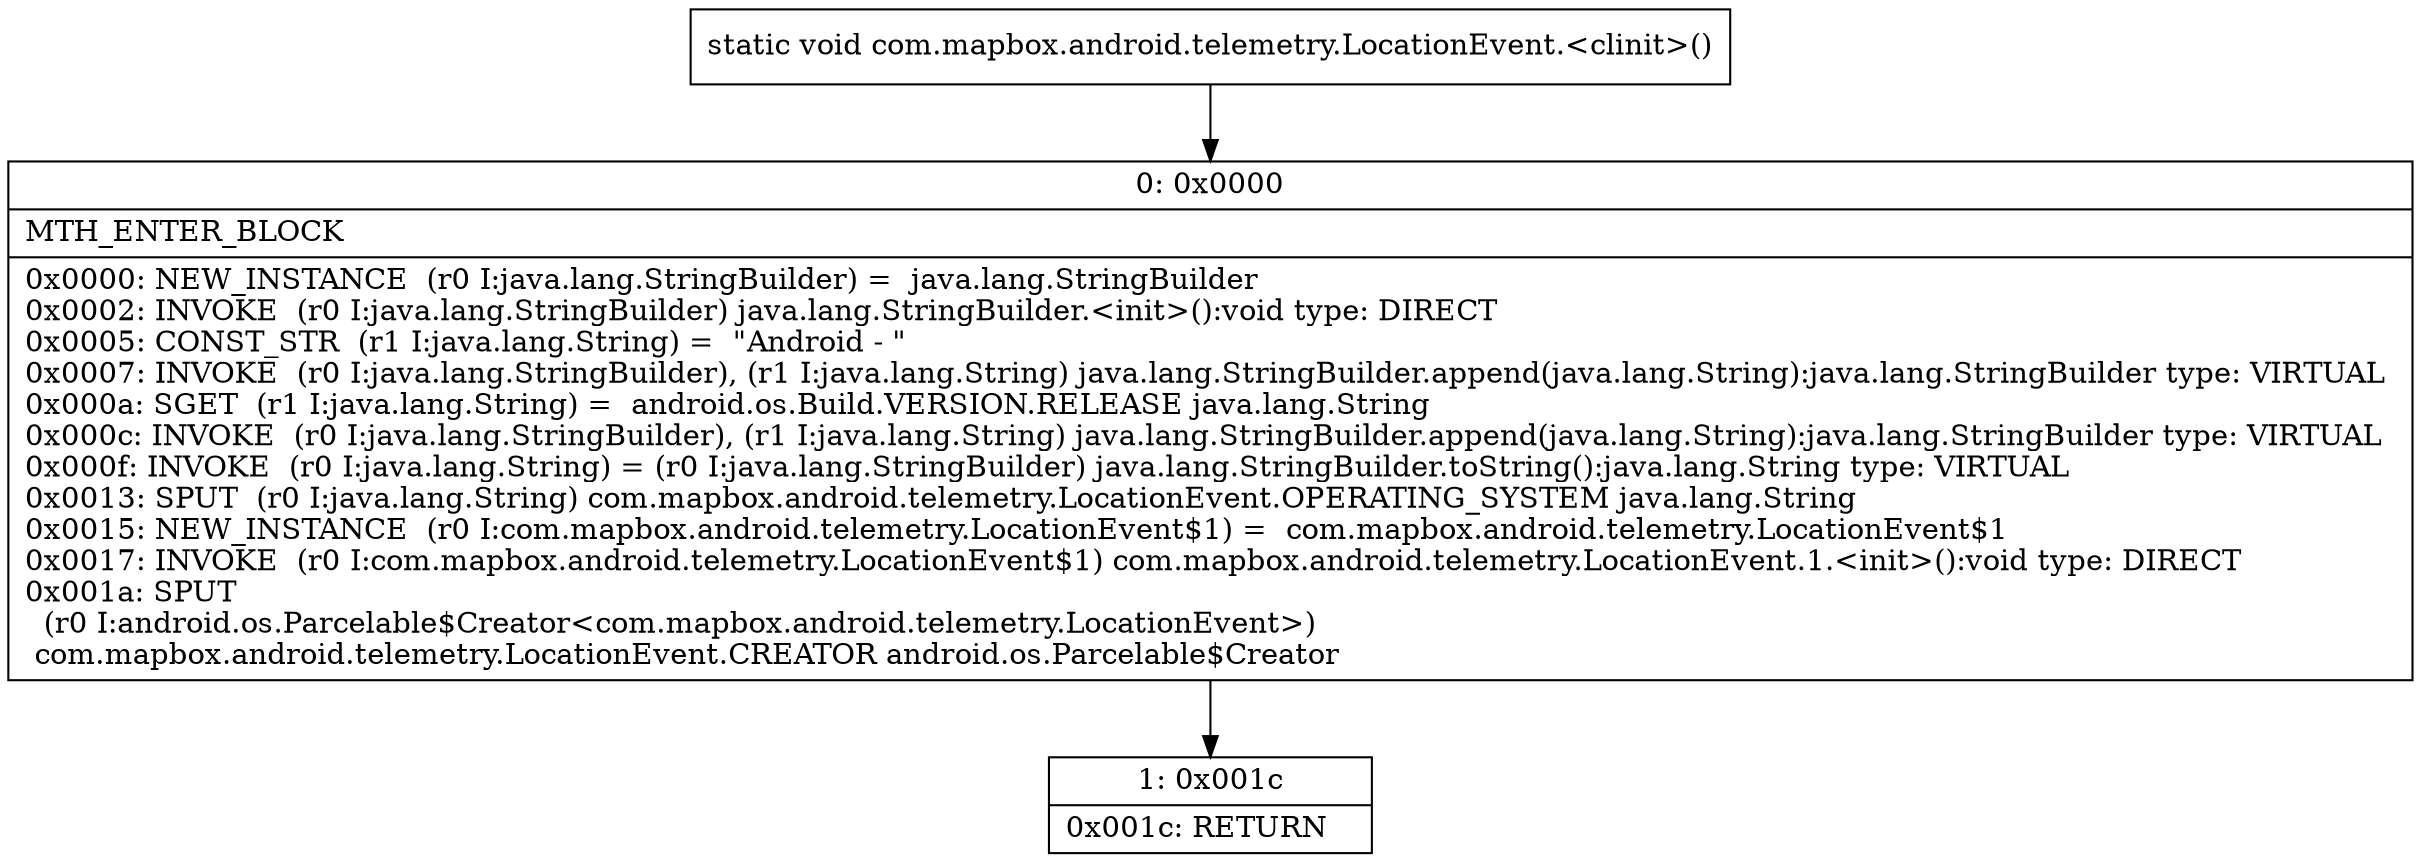 digraph "CFG forcom.mapbox.android.telemetry.LocationEvent.\<clinit\>()V" {
Node_0 [shape=record,label="{0\:\ 0x0000|MTH_ENTER_BLOCK\l|0x0000: NEW_INSTANCE  (r0 I:java.lang.StringBuilder) =  java.lang.StringBuilder \l0x0002: INVOKE  (r0 I:java.lang.StringBuilder) java.lang.StringBuilder.\<init\>():void type: DIRECT \l0x0005: CONST_STR  (r1 I:java.lang.String) =  \"Android \- \" \l0x0007: INVOKE  (r0 I:java.lang.StringBuilder), (r1 I:java.lang.String) java.lang.StringBuilder.append(java.lang.String):java.lang.StringBuilder type: VIRTUAL \l0x000a: SGET  (r1 I:java.lang.String) =  android.os.Build.VERSION.RELEASE java.lang.String \l0x000c: INVOKE  (r0 I:java.lang.StringBuilder), (r1 I:java.lang.String) java.lang.StringBuilder.append(java.lang.String):java.lang.StringBuilder type: VIRTUAL \l0x000f: INVOKE  (r0 I:java.lang.String) = (r0 I:java.lang.StringBuilder) java.lang.StringBuilder.toString():java.lang.String type: VIRTUAL \l0x0013: SPUT  (r0 I:java.lang.String) com.mapbox.android.telemetry.LocationEvent.OPERATING_SYSTEM java.lang.String \l0x0015: NEW_INSTANCE  (r0 I:com.mapbox.android.telemetry.LocationEvent$1) =  com.mapbox.android.telemetry.LocationEvent$1 \l0x0017: INVOKE  (r0 I:com.mapbox.android.telemetry.LocationEvent$1) com.mapbox.android.telemetry.LocationEvent.1.\<init\>():void type: DIRECT \l0x001a: SPUT  \l  (r0 I:android.os.Parcelable$Creator\<com.mapbox.android.telemetry.LocationEvent\>)\l com.mapbox.android.telemetry.LocationEvent.CREATOR android.os.Parcelable$Creator \l}"];
Node_1 [shape=record,label="{1\:\ 0x001c|0x001c: RETURN   \l}"];
MethodNode[shape=record,label="{static void com.mapbox.android.telemetry.LocationEvent.\<clinit\>() }"];
MethodNode -> Node_0;
Node_0 -> Node_1;
}

